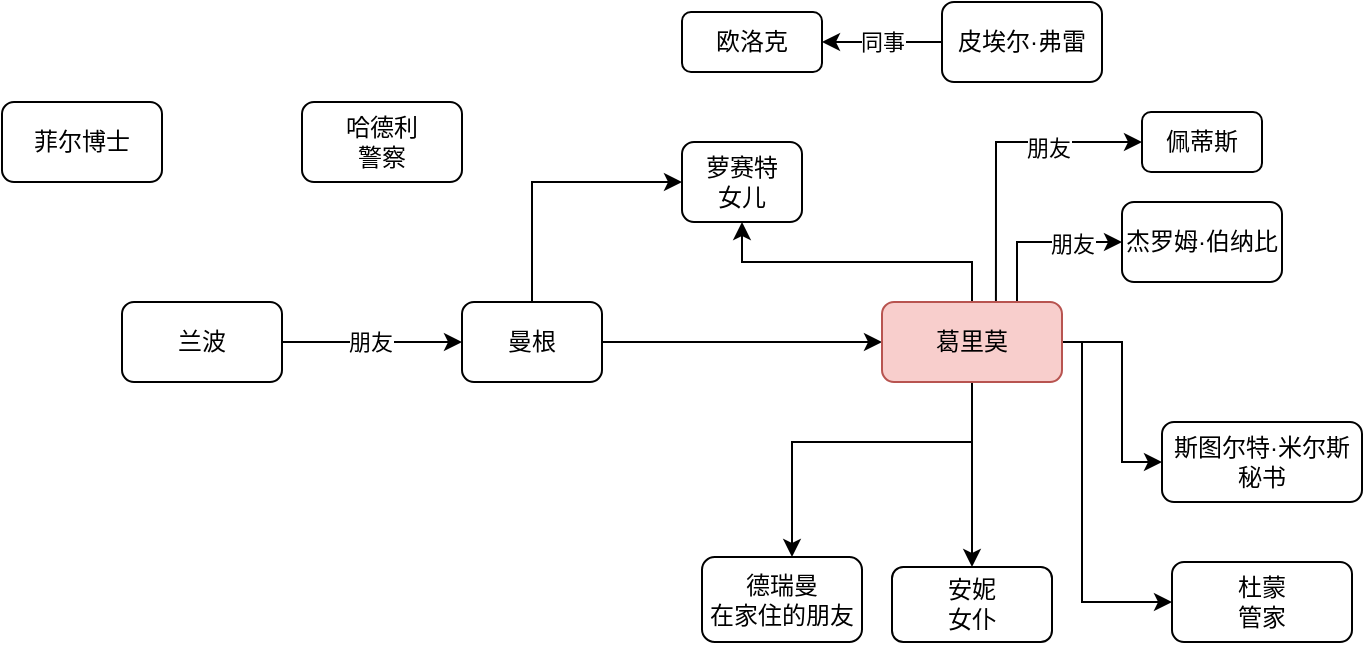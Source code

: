 <mxfile version="17.4.4" type="github">
  <diagram id="1KYs7-IFY3hOEBhYpr0V" name="Page-1">
    <mxGraphModel dx="1252" dy="808" grid="1" gridSize="10" guides="1" tooltips="1" connect="1" arrows="1" fold="1" page="1" pageScale="1" pageWidth="827" pageHeight="1169" math="0" shadow="0">
      <root>
        <mxCell id="0" />
        <mxCell id="1" parent="0" />
        <mxCell id="Hx0JEqSXZWxkl783i2Ut-3" value="" style="edgeStyle=orthogonalEdgeStyle;rounded=0;orthogonalLoop=1;jettySize=auto;html=1;" edge="1" parent="1" source="Hx0JEqSXZWxkl783i2Ut-1" target="Hx0JEqSXZWxkl783i2Ut-2">
          <mxGeometry relative="1" as="geometry" />
        </mxCell>
        <mxCell id="Hx0JEqSXZWxkl783i2Ut-6" value="朋友" style="edgeLabel;html=1;align=center;verticalAlign=middle;resizable=0;points=[];" vertex="1" connectable="0" parent="Hx0JEqSXZWxkl783i2Ut-3">
          <mxGeometry x="-0.35" y="-1" relative="1" as="geometry">
            <mxPoint x="14" y="-1" as="offset" />
          </mxGeometry>
        </mxCell>
        <mxCell id="Hx0JEqSXZWxkl783i2Ut-1" value="兰波" style="rounded=1;whiteSpace=wrap;html=1;" vertex="1" parent="1">
          <mxGeometry x="230" y="230" width="80" height="40" as="geometry" />
        </mxCell>
        <mxCell id="Hx0JEqSXZWxkl783i2Ut-8" value="" style="edgeStyle=orthogonalEdgeStyle;rounded=0;orthogonalLoop=1;jettySize=auto;html=1;" edge="1" parent="1" source="Hx0JEqSXZWxkl783i2Ut-2" target="Hx0JEqSXZWxkl783i2Ut-7">
          <mxGeometry relative="1" as="geometry" />
        </mxCell>
        <mxCell id="Hx0JEqSXZWxkl783i2Ut-17" style="edgeStyle=orthogonalEdgeStyle;rounded=0;orthogonalLoop=1;jettySize=auto;html=1;entryX=0;entryY=0.5;entryDx=0;entryDy=0;" edge="1" parent="1" source="Hx0JEqSXZWxkl783i2Ut-2" target="Hx0JEqSXZWxkl783i2Ut-11">
          <mxGeometry relative="1" as="geometry">
            <Array as="points">
              <mxPoint x="435" y="170" />
            </Array>
          </mxGeometry>
        </mxCell>
        <mxCell id="Hx0JEqSXZWxkl783i2Ut-2" value="曼根" style="rounded=1;whiteSpace=wrap;html=1;" vertex="1" parent="1">
          <mxGeometry x="400" y="230" width="70" height="40" as="geometry" />
        </mxCell>
        <mxCell id="Hx0JEqSXZWxkl783i2Ut-4" value="哈德利&lt;br&gt;警察" style="rounded=1;whiteSpace=wrap;html=1;" vertex="1" parent="1">
          <mxGeometry x="320" y="130" width="80" height="40" as="geometry" />
        </mxCell>
        <mxCell id="Hx0JEqSXZWxkl783i2Ut-5" value="菲尔博士" style="rounded=1;whiteSpace=wrap;html=1;" vertex="1" parent="1">
          <mxGeometry x="170" y="130" width="80" height="40" as="geometry" />
        </mxCell>
        <mxCell id="Hx0JEqSXZWxkl783i2Ut-10" value="" style="edgeStyle=orthogonalEdgeStyle;rounded=0;orthogonalLoop=1;jettySize=auto;html=1;" edge="1" parent="1" source="Hx0JEqSXZWxkl783i2Ut-7" target="Hx0JEqSXZWxkl783i2Ut-9">
          <mxGeometry relative="1" as="geometry">
            <Array as="points">
              <mxPoint x="655" y="300" />
              <mxPoint x="565" y="300" />
            </Array>
          </mxGeometry>
        </mxCell>
        <mxCell id="Hx0JEqSXZWxkl783i2Ut-12" value="" style="edgeStyle=orthogonalEdgeStyle;rounded=0;orthogonalLoop=1;jettySize=auto;html=1;" edge="1" parent="1" source="Hx0JEqSXZWxkl783i2Ut-7" target="Hx0JEqSXZWxkl783i2Ut-11">
          <mxGeometry relative="1" as="geometry">
            <Array as="points">
              <mxPoint x="655" y="210" />
              <mxPoint x="540" y="210" />
            </Array>
          </mxGeometry>
        </mxCell>
        <mxCell id="Hx0JEqSXZWxkl783i2Ut-14" value="" style="edgeStyle=orthogonalEdgeStyle;rounded=0;orthogonalLoop=1;jettySize=auto;html=1;entryX=0.5;entryY=0;entryDx=0;entryDy=0;" edge="1" parent="1" source="Hx0JEqSXZWxkl783i2Ut-7" target="Hx0JEqSXZWxkl783i2Ut-13">
          <mxGeometry relative="1" as="geometry">
            <Array as="points">
              <mxPoint x="655" y="330" />
              <mxPoint x="655" y="330" />
            </Array>
          </mxGeometry>
        </mxCell>
        <mxCell id="Hx0JEqSXZWxkl783i2Ut-20" value="" style="edgeStyle=orthogonalEdgeStyle;rounded=0;orthogonalLoop=1;jettySize=auto;html=1;entryX=0;entryY=0.5;entryDx=0;entryDy=0;" edge="1" parent="1" source="Hx0JEqSXZWxkl783i2Ut-7" target="Hx0JEqSXZWxkl783i2Ut-19">
          <mxGeometry relative="1" as="geometry">
            <Array as="points">
              <mxPoint x="710" y="250" />
              <mxPoint x="710" y="380" />
              <mxPoint x="740" y="380" />
            </Array>
          </mxGeometry>
        </mxCell>
        <mxCell id="Hx0JEqSXZWxkl783i2Ut-22" value="" style="edgeStyle=orthogonalEdgeStyle;rounded=0;orthogonalLoop=1;jettySize=auto;html=1;entryX=0;entryY=0.5;entryDx=0;entryDy=0;" edge="1" parent="1" source="Hx0JEqSXZWxkl783i2Ut-7" target="Hx0JEqSXZWxkl783i2Ut-21">
          <mxGeometry relative="1" as="geometry">
            <Array as="points">
              <mxPoint x="730" y="250" />
              <mxPoint x="730" y="310" />
            </Array>
          </mxGeometry>
        </mxCell>
        <mxCell id="Hx0JEqSXZWxkl783i2Ut-28" style="edgeStyle=orthogonalEdgeStyle;rounded=0;orthogonalLoop=1;jettySize=auto;html=1;entryX=0;entryY=0.5;entryDx=0;entryDy=0;exitX=0.75;exitY=0;exitDx=0;exitDy=0;" edge="1" parent="1" source="Hx0JEqSXZWxkl783i2Ut-7" target="Hx0JEqSXZWxkl783i2Ut-27">
          <mxGeometry relative="1" as="geometry" />
        </mxCell>
        <mxCell id="Hx0JEqSXZWxkl783i2Ut-29" value="朋友" style="edgeLabel;html=1;align=center;verticalAlign=middle;resizable=0;points=[];" vertex="1" connectable="0" parent="Hx0JEqSXZWxkl783i2Ut-28">
          <mxGeometry x="0.396" relative="1" as="geometry">
            <mxPoint y="1" as="offset" />
          </mxGeometry>
        </mxCell>
        <mxCell id="Hx0JEqSXZWxkl783i2Ut-31" style="edgeStyle=orthogonalEdgeStyle;rounded=0;orthogonalLoop=1;jettySize=auto;html=1;entryX=0;entryY=0.5;entryDx=0;entryDy=0;exitX=0.633;exitY=-0.012;exitDx=0;exitDy=0;exitPerimeter=0;" edge="1" parent="1" source="Hx0JEqSXZWxkl783i2Ut-7" target="Hx0JEqSXZWxkl783i2Ut-30">
          <mxGeometry relative="1" as="geometry" />
        </mxCell>
        <mxCell id="Hx0JEqSXZWxkl783i2Ut-32" value="朋友" style="edgeLabel;html=1;align=center;verticalAlign=middle;resizable=0;points=[];" vertex="1" connectable="0" parent="Hx0JEqSXZWxkl783i2Ut-31">
          <mxGeometry x="0.383" y="-2" relative="1" as="geometry">
            <mxPoint y="1" as="offset" />
          </mxGeometry>
        </mxCell>
        <mxCell id="Hx0JEqSXZWxkl783i2Ut-7" value="葛里莫" style="rounded=1;whiteSpace=wrap;html=1;fillColor=#f8cecc;strokeColor=#b85450;" vertex="1" parent="1">
          <mxGeometry x="610" y="230" width="90" height="40" as="geometry" />
        </mxCell>
        <mxCell id="Hx0JEqSXZWxkl783i2Ut-9" value="德瑞曼&lt;br&gt;在家住的朋友" style="rounded=1;whiteSpace=wrap;html=1;" vertex="1" parent="1">
          <mxGeometry x="520" y="357.5" width="80" height="42.5" as="geometry" />
        </mxCell>
        <mxCell id="Hx0JEqSXZWxkl783i2Ut-11" value="萝赛特&lt;br&gt;女儿" style="rounded=1;whiteSpace=wrap;html=1;" vertex="1" parent="1">
          <mxGeometry x="510" y="150" width="60" height="40" as="geometry" />
        </mxCell>
        <mxCell id="Hx0JEqSXZWxkl783i2Ut-13" value="安妮&lt;br&gt;女仆" style="rounded=1;whiteSpace=wrap;html=1;" vertex="1" parent="1">
          <mxGeometry x="615" y="362.5" width="80" height="37.5" as="geometry" />
        </mxCell>
        <mxCell id="Hx0JEqSXZWxkl783i2Ut-19" value="杜蒙&lt;br&gt;管家" style="rounded=1;whiteSpace=wrap;html=1;" vertex="1" parent="1">
          <mxGeometry x="755" y="360" width="90" height="40" as="geometry" />
        </mxCell>
        <mxCell id="Hx0JEqSXZWxkl783i2Ut-21" value="斯图尔特·米尔斯&lt;br&gt;秘书" style="rounded=1;whiteSpace=wrap;html=1;" vertex="1" parent="1">
          <mxGeometry x="750" y="290" width="100" height="40" as="geometry" />
        </mxCell>
        <mxCell id="Hx0JEqSXZWxkl783i2Ut-25" value="" style="edgeStyle=orthogonalEdgeStyle;rounded=0;orthogonalLoop=1;jettySize=auto;html=1;" edge="1" parent="1" source="Hx0JEqSXZWxkl783i2Ut-23" target="Hx0JEqSXZWxkl783i2Ut-24">
          <mxGeometry relative="1" as="geometry" />
        </mxCell>
        <mxCell id="Hx0JEqSXZWxkl783i2Ut-26" value="同事" style="edgeLabel;html=1;align=center;verticalAlign=middle;resizable=0;points=[];" vertex="1" connectable="0" parent="Hx0JEqSXZWxkl783i2Ut-25">
          <mxGeometry x="0.3" y="2" relative="1" as="geometry">
            <mxPoint x="9" y="-2" as="offset" />
          </mxGeometry>
        </mxCell>
        <mxCell id="Hx0JEqSXZWxkl783i2Ut-23" value="皮埃尔·弗雷" style="rounded=1;whiteSpace=wrap;html=1;" vertex="1" parent="1">
          <mxGeometry x="640" y="80" width="80" height="40" as="geometry" />
        </mxCell>
        <mxCell id="Hx0JEqSXZWxkl783i2Ut-24" value="欧洛克" style="rounded=1;whiteSpace=wrap;html=1;" vertex="1" parent="1">
          <mxGeometry x="510" y="85" width="70" height="30" as="geometry" />
        </mxCell>
        <mxCell id="Hx0JEqSXZWxkl783i2Ut-27" value="杰罗姆·伯纳比" style="rounded=1;whiteSpace=wrap;html=1;" vertex="1" parent="1">
          <mxGeometry x="730" y="180" width="80" height="40" as="geometry" />
        </mxCell>
        <mxCell id="Hx0JEqSXZWxkl783i2Ut-30" value="佩蒂斯" style="rounded=1;whiteSpace=wrap;html=1;" vertex="1" parent="1">
          <mxGeometry x="740" y="135" width="60" height="30" as="geometry" />
        </mxCell>
      </root>
    </mxGraphModel>
  </diagram>
</mxfile>
